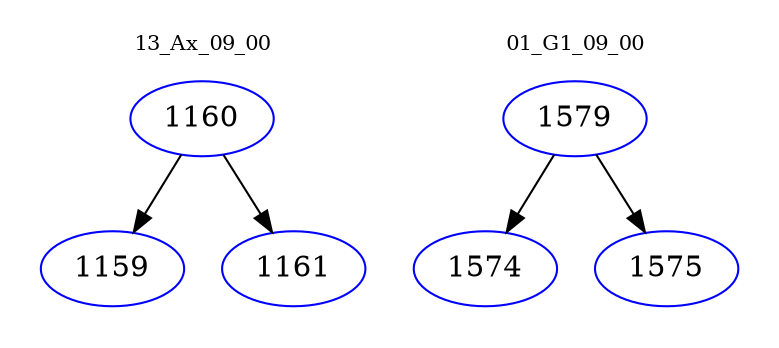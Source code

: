 digraph{
subgraph cluster_0 {
color = white
label = "13_Ax_09_00";
fontsize=10;
T0_1160 [label="1160", color="blue"]
T0_1160 -> T0_1159 [color="black"]
T0_1159 [label="1159", color="blue"]
T0_1160 -> T0_1161 [color="black"]
T0_1161 [label="1161", color="blue"]
}
subgraph cluster_1 {
color = white
label = "01_G1_09_00";
fontsize=10;
T1_1579 [label="1579", color="blue"]
T1_1579 -> T1_1574 [color="black"]
T1_1574 [label="1574", color="blue"]
T1_1579 -> T1_1575 [color="black"]
T1_1575 [label="1575", color="blue"]
}
}
